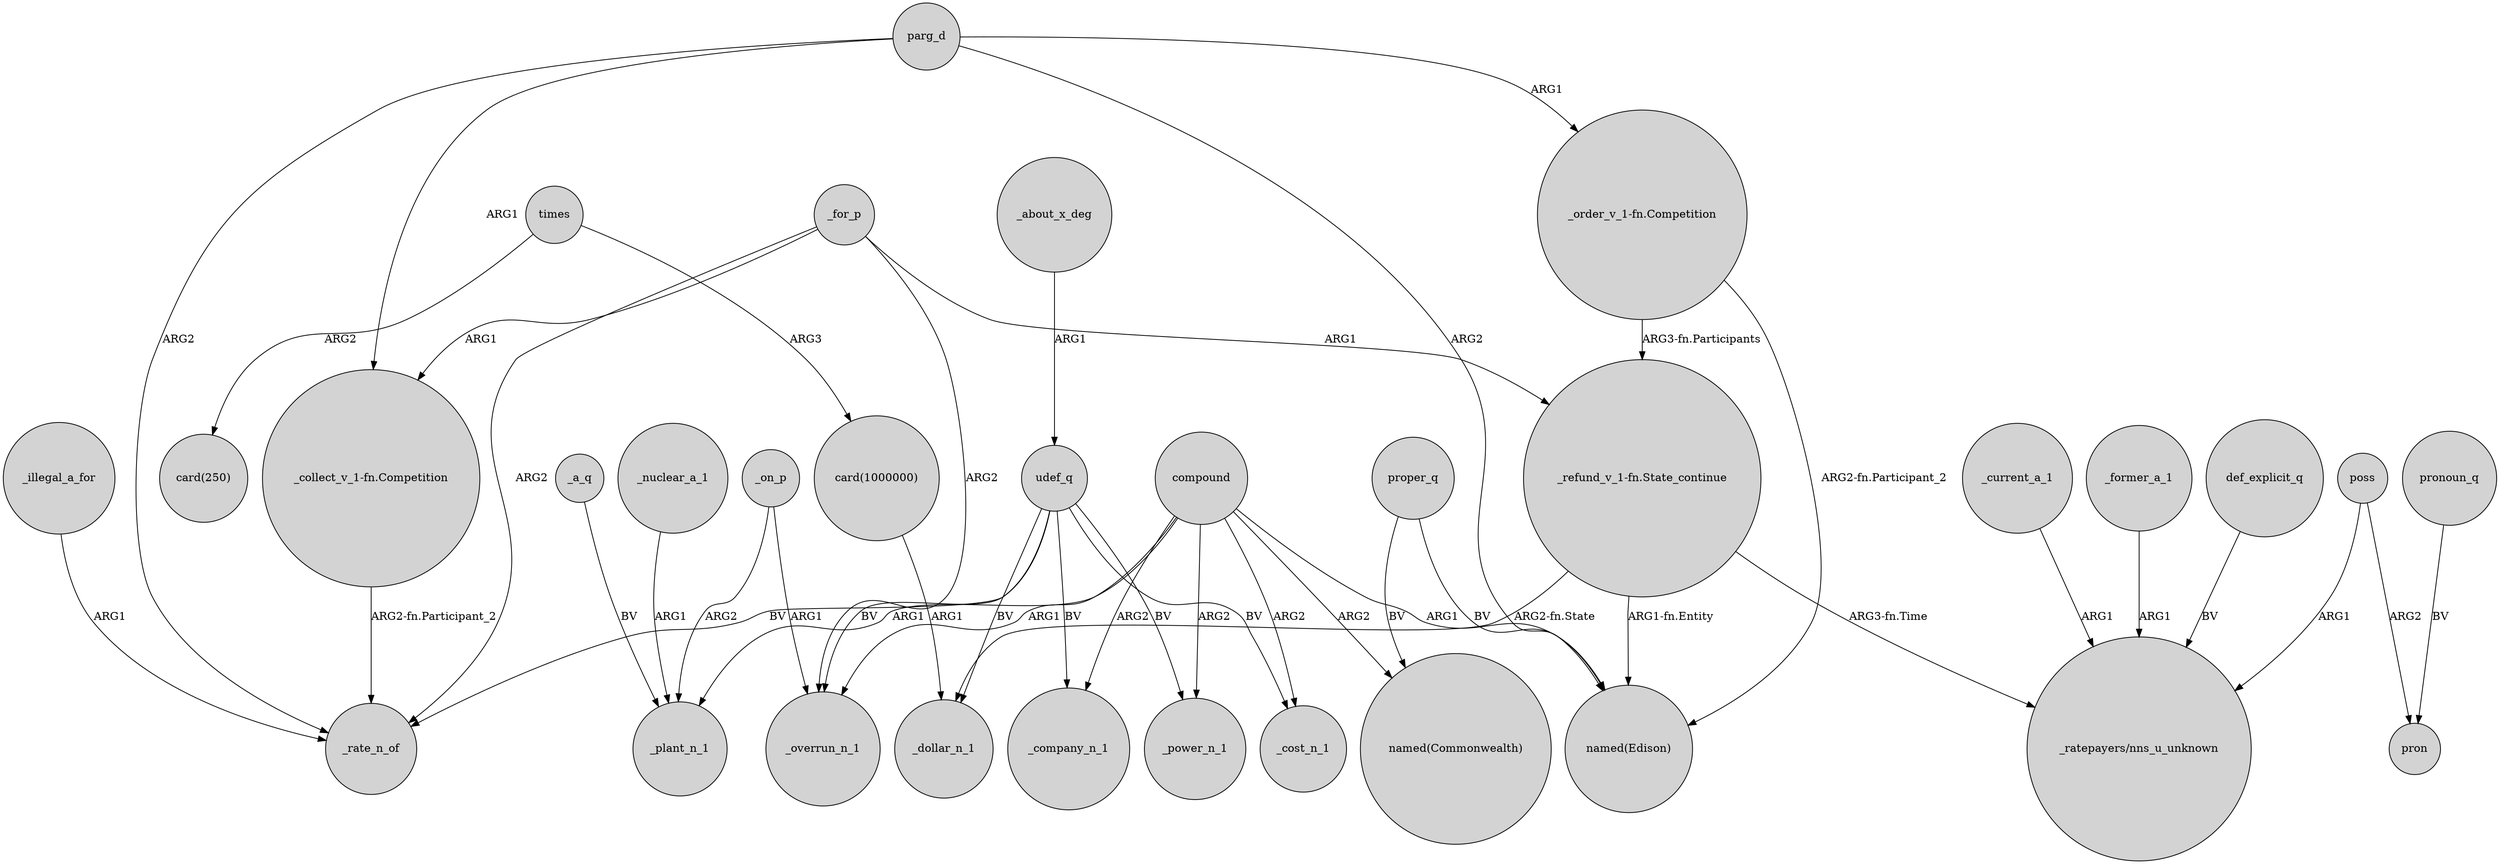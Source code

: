 digraph {
	node [shape=circle style=filled]
	"_refund_v_1-fn.State_continue" -> _dollar_n_1 [label="ARG2-fn.State"]
	parg_d -> _rate_n_of [label=ARG2]
	_for_p -> _overrun_n_1 [label=ARG2]
	_nuclear_a_1 -> _plant_n_1 [label=ARG1]
	"_collect_v_1-fn.Competition" -> _rate_n_of [label="ARG2-fn.Participant_2"]
	poss -> "_ratepayers/nns_u_unknown" [label=ARG1]
	udef_q -> _dollar_n_1 [label=BV]
	proper_q -> "named(Edison)" [label=BV]
	udef_q -> _company_n_1 [label=BV]
	"_refund_v_1-fn.State_continue" -> "_ratepayers/nns_u_unknown" [label="ARG3-fn.Time"]
	_for_p -> _rate_n_of [label=ARG2]
	compound -> _power_n_1 [label=ARG2]
	"_order_v_1-fn.Competition" -> "named(Edison)" [label="ARG2-fn.Participant_2"]
	"_order_v_1-fn.Competition" -> "_refund_v_1-fn.State_continue" [label="ARG3-fn.Participants"]
	_about_x_deg -> udef_q [label=ARG1]
	_a_q -> _plant_n_1 [label=BV]
	compound -> _cost_n_1 [label=ARG2]
	compound -> _company_n_1 [label=ARG2]
	udef_q -> _cost_n_1 [label=BV]
	parg_d -> "_collect_v_1-fn.Competition" [label=ARG1]
	parg_d -> "_order_v_1-fn.Competition" [label=ARG1]
	udef_q -> _power_n_1 [label=BV]
	compound -> _overrun_n_1 [label=ARG1]
	"_refund_v_1-fn.State_continue" -> "named(Edison)" [label="ARG1-fn.Entity"]
	_current_a_1 -> "_ratepayers/nns_u_unknown" [label=ARG1]
	_for_p -> "_collect_v_1-fn.Competition" [label=ARG1]
	_illegal_a_for -> _rate_n_of [label=ARG1]
	poss -> pron [label=ARG2]
	_on_p -> _overrun_n_1 [label=ARG1]
	udef_q -> _overrun_n_1 [label=BV]
	_former_a_1 -> "_ratepayers/nns_u_unknown" [label=ARG1]
	proper_q -> "named(Commonwealth)" [label=BV]
	_on_p -> _plant_n_1 [label=ARG2]
	_for_p -> "_refund_v_1-fn.State_continue" [label=ARG1]
	"card(1000000)" -> _dollar_n_1 [label=ARG1]
	pronoun_q -> pron [label=BV]
	def_explicit_q -> "_ratepayers/nns_u_unknown" [label=BV]
	compound -> "named(Commonwealth)" [label=ARG2]
	parg_d -> "named(Edison)" [label=ARG2]
	compound -> "named(Edison)" [label=ARG1]
	times -> "card(1000000)" [label=ARG3]
	compound -> _plant_n_1 [label=ARG1]
	times -> "card(250)" [label=ARG2]
	udef_q -> _rate_n_of [label=BV]
}
